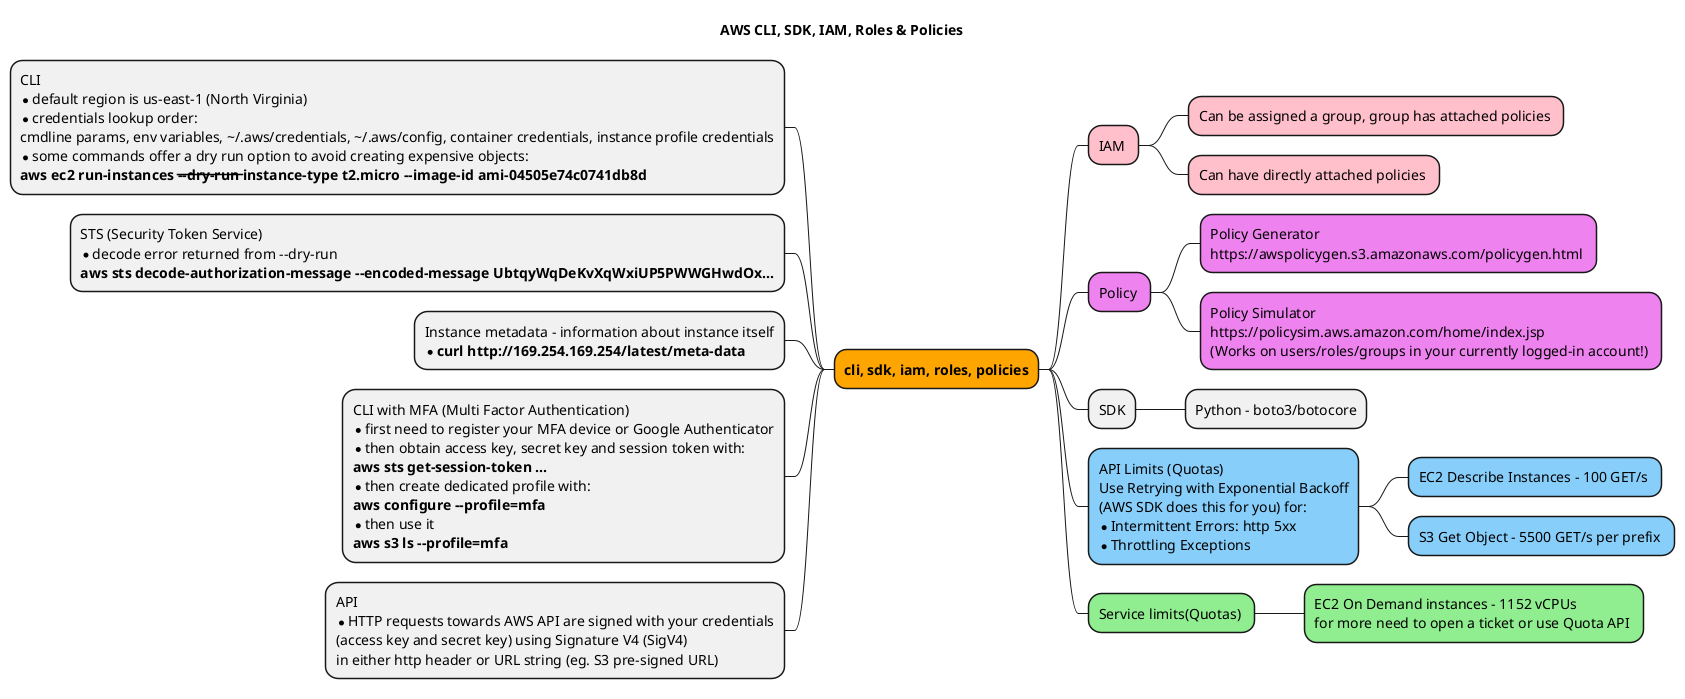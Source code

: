 @startmindmap mindmap

title AWS CLI, SDK, IAM, Roles & Policies

<style>
mindmapDiagram {
  .iam {
    BackgroundColor Pink
  }
  .policy {
    BackgroundColor Violet
  }
  .orange {
    BackgroundColor orange
  }
  .api_limits {
    BackgroundColor LightSkyBlue
  }
  .svc_limits {
    BackgroundColor LightGreen
  }
}
</style>


*[#Orange] <b>cli, sdk, iam, roles, policies
 * IAM <<iam>>
  * Can be assigned a group, group has attached policies <<iam>>
  * Can have directly attached policies <<iam>>
 * Policy <<policy>>
  * Policy Generator\nhttps://awspolicygen.s3.amazonaws.com/policygen.html <<policy>>
  * Policy Simulator\nhttps://policysim.aws.amazon.com/home/index.jsp\n(Works on users/roles/groups in your currently logged-in account!) <<policy>>
 * SDK
  * Python - boto3/botocore
 * API Limits (Quotas)\nUse Retrying with Exponential Backoff\n(AWS SDK does this for you) for:\n*Intermittent Errors: http 5xx\n*Throttling Exceptions <<api_limits>>
  * EC2 Describe Instances - 100 GET/s <<api_limits>>
  * S3 Get Object - 5500 GET/s per prefix <<api_limits>>
 *  Service limits(Quotas) <<svc_limits>>
  * EC2 On Demand instances - 1152 vCPUs\nfor more need to open a ticket or use Quota API <<svc_limits>>
left side
 * CLI\n*default region is us-east-1 (North Virginia)\n*credentials lookup order: \ncmdline params, env variables, \~/.aws/credentials, \~/.aws/config, container credentials, instance profile credentials\n*some commands offer a dry run option to avoid creating expensive objects:\n<b>aws ec2 run-instances ----dry-run --instance-type t2.micro --image-id ami-04505e74c0741db8d
 * STS (Security Token Service)\n*decode error returned from --dry-run\n<b>aws sts decode-authorization-message --encoded-message UbtqyWqDeKvXqWxiUP5PWWGHwdOx...
 * Instance metadata - information about instance itself\n*<b>curl http://169.254.169.254/latest/meta-data
 * CLI with MFA (Multi Factor Authentication)\n*first need to register your MFA device or Google Authenticator\n*then obtain access key, secret key and session token with:\n<b>aws sts get-session-token ...\n*then create dedicated profile with:\n<b>aws configure --profile=mfa\n*then use it\n<b>aws s3 ls --profile=mfa
 * API\n*HTTP requests towards AWS API are signed with your credentials\n(access key and secret key) using Signature V4 (SigV4)\nin either http header or URL string (eg. S3 pre-signed URL)
@endmindmap